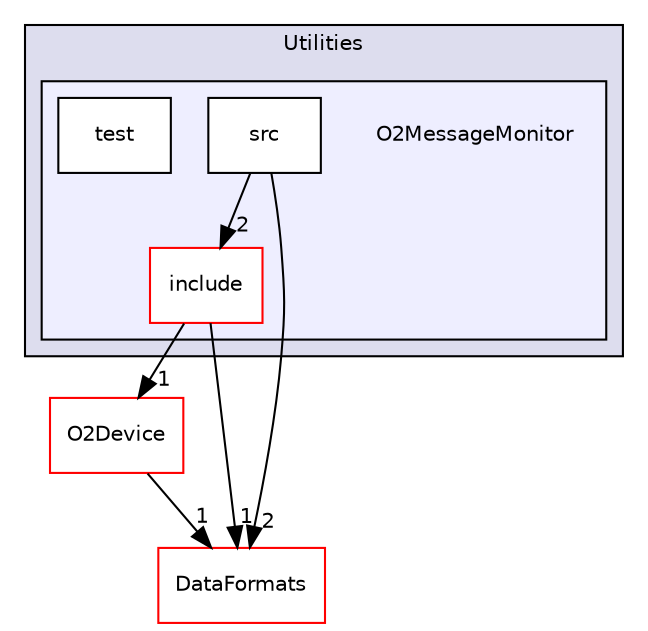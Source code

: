 digraph "/home/travis/build/AliceO2Group/AliceO2/Utilities/O2MessageMonitor" {
  bgcolor=transparent;
  compound=true
  node [ fontsize="10", fontname="Helvetica"];
  edge [ labelfontsize="10", labelfontname="Helvetica"];
  subgraph clusterdir_b05a5fa85f84bfc9013183c9d87f9a36 {
    graph [ bgcolor="#ddddee", pencolor="black", label="Utilities" fontname="Helvetica", fontsize="10", URL="dir_b05a5fa85f84bfc9013183c9d87f9a36.html"]
  subgraph clusterdir_128e7457a060fa7b176dc57431c84710 {
    graph [ bgcolor="#eeeeff", pencolor="black", label="" URL="dir_128e7457a060fa7b176dc57431c84710.html"];
    dir_128e7457a060fa7b176dc57431c84710 [shape=plaintext label="O2MessageMonitor"];
    dir_6b56571caff32114415aa1746cf6f43a [shape=box label="include" color="red" fillcolor="white" style="filled" URL="dir_6b56571caff32114415aa1746cf6f43a.html"];
    dir_5aa211bafa98207a931e71be79ca65b9 [shape=box label="src" color="black" fillcolor="white" style="filled" URL="dir_5aa211bafa98207a931e71be79ca65b9.html"];
    dir_0a7d6a57cc7fa89ec1cb2dd821a36a39 [shape=box label="test" color="black" fillcolor="white" style="filled" URL="dir_0a7d6a57cc7fa89ec1cb2dd821a36a39.html"];
  }
  }
  dir_f35ccb320b67f1c85d228c773db13bda [shape=box label="O2Device" color="red" URL="dir_f35ccb320b67f1c85d228c773db13bda.html"];
  dir_2171f7ec022c5423887b07c69b2f5b48 [shape=box label="DataFormats" color="red" URL="dir_2171f7ec022c5423887b07c69b2f5b48.html"];
  dir_6b56571caff32114415aa1746cf6f43a->dir_f35ccb320b67f1c85d228c773db13bda [headlabel="1", labeldistance=1.5 headhref="dir_000312_000307.html"];
  dir_6b56571caff32114415aa1746cf6f43a->dir_2171f7ec022c5423887b07c69b2f5b48 [headlabel="1", labeldistance=1.5 headhref="dir_000312_000043.html"];
  dir_f35ccb320b67f1c85d228c773db13bda->dir_2171f7ec022c5423887b07c69b2f5b48 [headlabel="1", labeldistance=1.5 headhref="dir_000307_000043.html"];
  dir_5aa211bafa98207a931e71be79ca65b9->dir_6b56571caff32114415aa1746cf6f43a [headlabel="2", labeldistance=1.5 headhref="dir_000314_000312.html"];
  dir_5aa211bafa98207a931e71be79ca65b9->dir_2171f7ec022c5423887b07c69b2f5b48 [headlabel="2", labeldistance=1.5 headhref="dir_000314_000043.html"];
}
